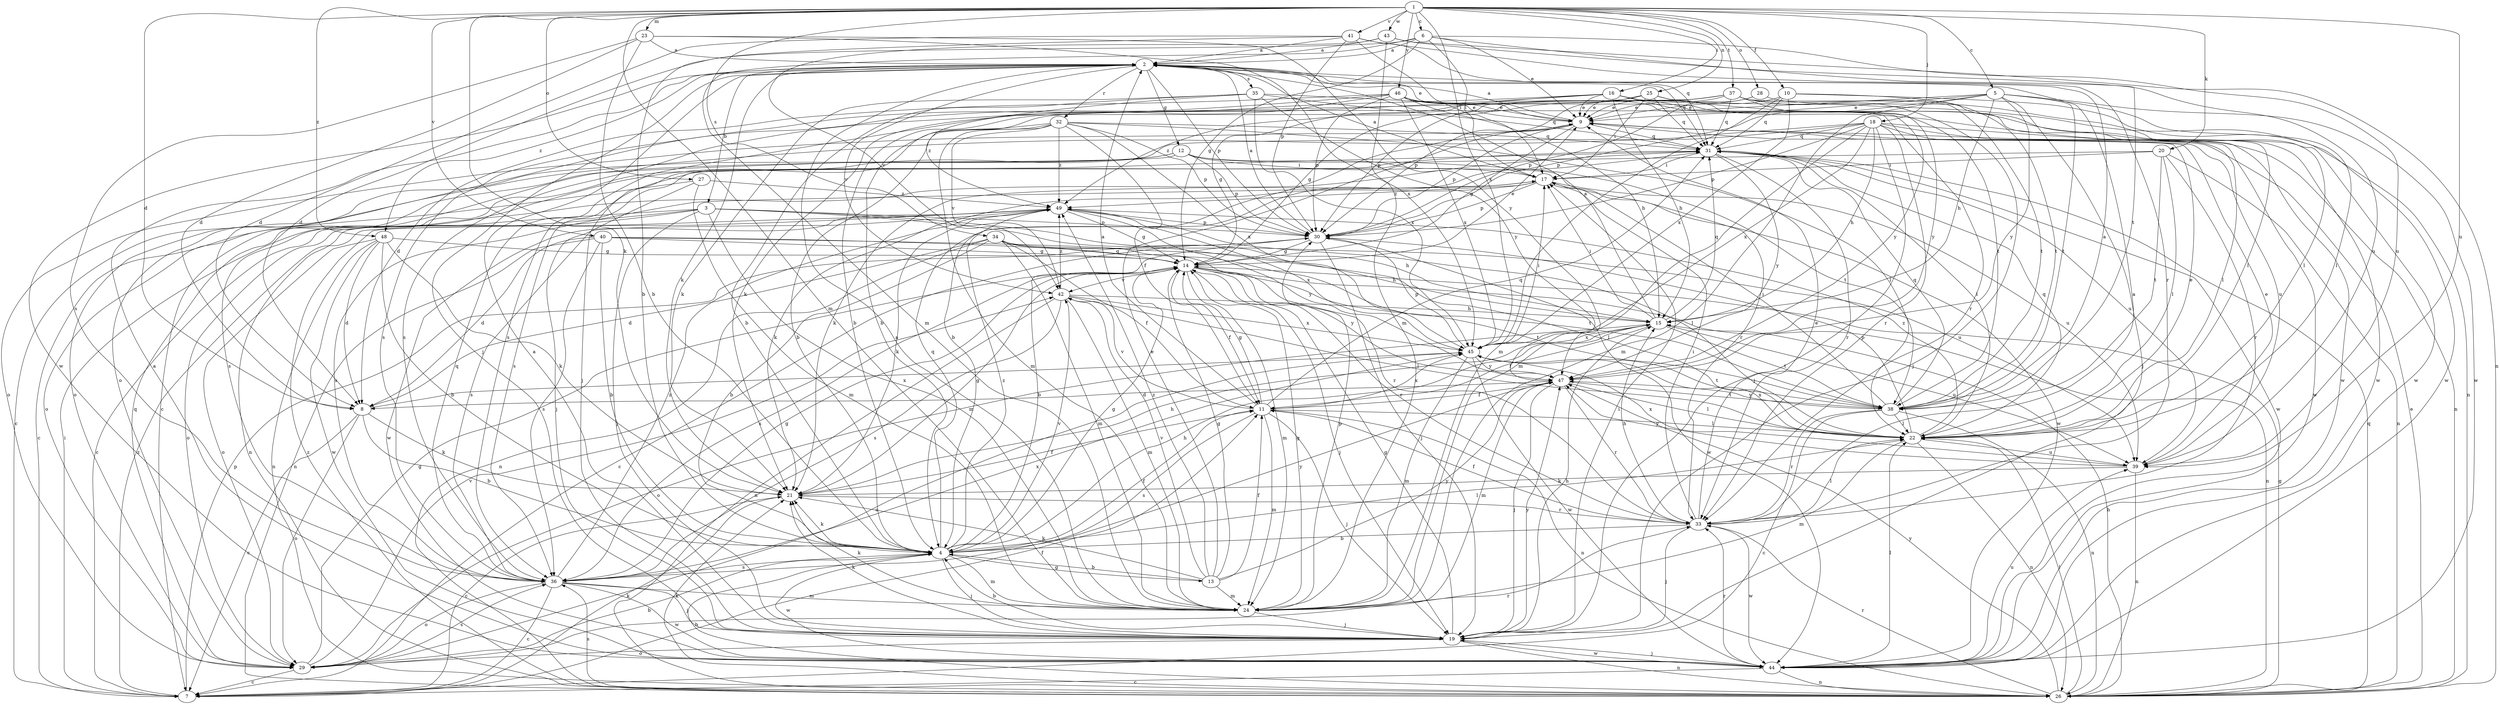 strict digraph  {
	6 -> 2 [label=a];
	9 -> 2 [label=a];
	11 -> 2 [label=a];
	15 -> 2 [label=a];
	17 -> 2 [label=a];
	19 -> 2 [label=a];
	23 -> 2 [label=a];
	24 -> 2 [label=a];
	30 -> 2 [label=a];
	33 -> 2 [label=a];
	38 -> 2 [label=a];
	41 -> 2 [label=a];
	43 -> 2 [label=a];
	44 -> 2 [label=a];
	2 -> 3 [label=b];
	5 -> 4 [label=b];
	8 -> 4 [label=b];
	9 -> 4 [label=b];
	13 -> 4 [label=b];
	16 -> 4 [label=b];
	19 -> 4 [label=b];
	23 -> 4 [label=b];
	26 -> 4 [label=b];
	29 -> 4 [label=b];
	30 -> 4 [label=b];
	32 -> 4 [label=b];
	33 -> 4 [label=b];
	34 -> 4 [label=b];
	35 -> 4 [label=b];
	40 -> 4 [label=b];
	41 -> 4 [label=b];
	48 -> 4 [label=b];
	1 -> 5 [label=c];
	1 -> 6 [label=c];
	3 -> 7 [label=c];
	8 -> 7 [label=c];
	12 -> 7 [label=c];
	18 -> 7 [label=c];
	21 -> 7 [label=c];
	27 -> 7 [label=c];
	29 -> 7 [label=c];
	30 -> 7 [label=c];
	36 -> 7 [label=c];
	38 -> 7 [label=c];
	44 -> 7 [label=c];
	1 -> 8 [label=d];
	6 -> 8 [label=d];
	23 -> 8 [label=d];
	34 -> 8 [label=d];
	40 -> 8 [label=d];
	41 -> 8 [label=d];
	46 -> 8 [label=d];
	47 -> 8 [label=d];
	48 -> 8 [label=d];
	2 -> 9 [label=e];
	5 -> 9 [label=e];
	6 -> 9 [label=e];
	10 -> 9 [label=e];
	13 -> 9 [label=e];
	14 -> 9 [label=e];
	16 -> 9 [label=e];
	22 -> 9 [label=e];
	25 -> 9 [label=e];
	26 -> 9 [label=e];
	28 -> 9 [label=e];
	33 -> 9 [label=e];
	35 -> 9 [label=e];
	37 -> 9 [label=e];
	39 -> 9 [label=e];
	46 -> 9 [label=e];
	1 -> 10 [label=f];
	4 -> 11 [label=f];
	7 -> 11 [label=f];
	13 -> 11 [label=f];
	14 -> 11 [label=f];
	15 -> 11 [label=f];
	21 -> 11 [label=f];
	32 -> 11 [label=f];
	33 -> 11 [label=f];
	34 -> 11 [label=f];
	47 -> 11 [label=f];
	2 -> 12 [label=g];
	4 -> 13 [label=g];
	4 -> 14 [label=g];
	6 -> 14 [label=g];
	9 -> 14 [label=g];
	11 -> 14 [label=g];
	13 -> 14 [label=g];
	16 -> 14 [label=g];
	19 -> 14 [label=g];
	21 -> 14 [label=g];
	24 -> 14 [label=g];
	25 -> 14 [label=g];
	26 -> 14 [label=g];
	29 -> 14 [label=g];
	30 -> 14 [label=g];
	34 -> 14 [label=g];
	36 -> 14 [label=g];
	40 -> 14 [label=g];
	48 -> 14 [label=g];
	49 -> 14 [label=g];
	3 -> 15 [label=h];
	4 -> 15 [label=h];
	5 -> 15 [label=h];
	16 -> 15 [label=h];
	18 -> 15 [label=h];
	19 -> 15 [label=h];
	21 -> 15 [label=h];
	26 -> 15 [label=h];
	33 -> 15 [label=h];
	34 -> 15 [label=h];
	42 -> 15 [label=h];
	46 -> 15 [label=h];
	1 -> 16 [label=i];
	6 -> 17 [label=i];
	7 -> 17 [label=i];
	12 -> 17 [label=i];
	15 -> 17 [label=i];
	19 -> 17 [label=i];
	20 -> 17 [label=i];
	25 -> 17 [label=i];
	31 -> 17 [label=i];
	33 -> 17 [label=i];
	38 -> 17 [label=i];
	41 -> 17 [label=i];
	45 -> 17 [label=i];
	1 -> 18 [label=j];
	2 -> 19 [label=j];
	3 -> 19 [label=j];
	4 -> 19 [label=j];
	5 -> 19 [label=j];
	11 -> 19 [label=j];
	14 -> 19 [label=j];
	18 -> 19 [label=j];
	24 -> 19 [label=j];
	27 -> 19 [label=j];
	30 -> 19 [label=j];
	32 -> 19 [label=j];
	33 -> 19 [label=j];
	36 -> 19 [label=j];
	37 -> 19 [label=j];
	44 -> 19 [label=j];
	47 -> 19 [label=j];
	1 -> 20 [label=k];
	1 -> 21 [label=k];
	2 -> 21 [label=k];
	4 -> 21 [label=k];
	7 -> 21 [label=k];
	8 -> 21 [label=k];
	13 -> 21 [label=k];
	17 -> 21 [label=k];
	19 -> 21 [label=k];
	24 -> 21 [label=k];
	26 -> 21 [label=k];
	31 -> 21 [label=k];
	35 -> 21 [label=k];
	39 -> 21 [label=k];
	46 -> 21 [label=k];
	48 -> 21 [label=k];
	49 -> 21 [label=k];
	4 -> 22 [label=l];
	5 -> 22 [label=l];
	11 -> 22 [label=l];
	18 -> 22 [label=l];
	20 -> 22 [label=l];
	26 -> 22 [label=l];
	28 -> 22 [label=l];
	31 -> 22 [label=l];
	32 -> 22 [label=l];
	33 -> 22 [label=l];
	34 -> 22 [label=l];
	37 -> 22 [label=l];
	38 -> 22 [label=l];
	42 -> 22 [label=l];
	44 -> 22 [label=l];
	47 -> 22 [label=l];
	49 -> 22 [label=l];
	1 -> 23 [label=m];
	1 -> 24 [label=m];
	3 -> 24 [label=m];
	4 -> 24 [label=m];
	5 -> 24 [label=m];
	6 -> 24 [label=m];
	10 -> 24 [label=m];
	11 -> 24 [label=m];
	13 -> 24 [label=m];
	14 -> 24 [label=m];
	18 -> 24 [label=m];
	22 -> 24 [label=m];
	27 -> 24 [label=m];
	32 -> 24 [label=m];
	34 -> 24 [label=m];
	36 -> 24 [label=m];
	42 -> 24 [label=m];
	43 -> 24 [label=m];
	45 -> 24 [label=m];
	47 -> 24 [label=m];
	1 -> 25 [label=n];
	3 -> 26 [label=n];
	11 -> 26 [label=n];
	14 -> 26 [label=n];
	18 -> 26 [label=n];
	19 -> 26 [label=n];
	20 -> 26 [label=n];
	22 -> 26 [label=n];
	25 -> 26 [label=n];
	34 -> 26 [label=n];
	38 -> 26 [label=n];
	39 -> 26 [label=n];
	40 -> 26 [label=n];
	42 -> 26 [label=n];
	43 -> 26 [label=n];
	44 -> 26 [label=n];
	48 -> 26 [label=n];
	1 -> 27 [label=o];
	1 -> 28 [label=o];
	3 -> 29 [label=o];
	8 -> 29 [label=o];
	9 -> 29 [label=o];
	12 -> 29 [label=o];
	15 -> 29 [label=o];
	18 -> 29 [label=o];
	19 -> 29 [label=o];
	36 -> 29 [label=o];
	37 -> 29 [label=o];
	45 -> 29 [label=o];
	48 -> 29 [label=o];
	2 -> 30 [label=p];
	3 -> 30 [label=p];
	5 -> 30 [label=p];
	7 -> 30 [label=p];
	9 -> 30 [label=p];
	12 -> 30 [label=p];
	17 -> 30 [label=p];
	18 -> 30 [label=p];
	22 -> 30 [label=p];
	24 -> 30 [label=p];
	25 -> 30 [label=p];
	28 -> 30 [label=p];
	32 -> 30 [label=p];
	37 -> 30 [label=p];
	41 -> 30 [label=p];
	45 -> 30 [label=p];
	46 -> 30 [label=p];
	49 -> 30 [label=p];
	2 -> 31 [label=q];
	4 -> 31 [label=q];
	9 -> 31 [label=q];
	10 -> 31 [label=q];
	11 -> 31 [label=q];
	15 -> 31 [label=q];
	18 -> 31 [label=q];
	22 -> 31 [label=q];
	25 -> 31 [label=q];
	26 -> 31 [label=q];
	29 -> 31 [label=q];
	32 -> 31 [label=q];
	35 -> 31 [label=q];
	36 -> 31 [label=q];
	37 -> 31 [label=q];
	38 -> 31 [label=q];
	41 -> 31 [label=q];
	2 -> 32 [label=r];
	12 -> 33 [label=r];
	14 -> 33 [label=r];
	18 -> 33 [label=r];
	20 -> 33 [label=r];
	21 -> 33 [label=r];
	26 -> 33 [label=r];
	29 -> 33 [label=r];
	31 -> 33 [label=r];
	38 -> 33 [label=r];
	40 -> 33 [label=r];
	41 -> 33 [label=r];
	44 -> 33 [label=r];
	46 -> 33 [label=r];
	47 -> 33 [label=r];
	1 -> 34 [label=s];
	2 -> 35 [label=s];
	4 -> 36 [label=s];
	11 -> 36 [label=s];
	12 -> 36 [label=s];
	14 -> 36 [label=s];
	16 -> 36 [label=s];
	17 -> 36 [label=s];
	20 -> 36 [label=s];
	23 -> 36 [label=s];
	26 -> 36 [label=s];
	29 -> 36 [label=s];
	37 -> 36 [label=s];
	40 -> 36 [label=s];
	42 -> 36 [label=s];
	46 -> 36 [label=s];
	49 -> 36 [label=s];
	1 -> 37 [label=t];
	5 -> 38 [label=t];
	6 -> 38 [label=t];
	10 -> 38 [label=t];
	12 -> 38 [label=t];
	14 -> 38 [label=t];
	15 -> 38 [label=t];
	16 -> 38 [label=t];
	20 -> 38 [label=t];
	37 -> 38 [label=t];
	40 -> 38 [label=t];
	45 -> 38 [label=t];
	47 -> 38 [label=t];
	1 -> 39 [label=u];
	3 -> 39 [label=u];
	6 -> 39 [label=u];
	9 -> 39 [label=u];
	15 -> 39 [label=u];
	17 -> 39 [label=u];
	22 -> 39 [label=u];
	31 -> 39 [label=u];
	43 -> 39 [label=u];
	44 -> 39 [label=u];
	1 -> 40 [label=v];
	1 -> 41 [label=v];
	2 -> 42 [label=v];
	4 -> 42 [label=v];
	11 -> 42 [label=v];
	13 -> 42 [label=v];
	14 -> 42 [label=v];
	29 -> 42 [label=v];
	32 -> 42 [label=v];
	43 -> 42 [label=v];
	1 -> 43 [label=w];
	2 -> 44 [label=w];
	4 -> 44 [label=w];
	5 -> 44 [label=w];
	10 -> 44 [label=w];
	16 -> 44 [label=w];
	17 -> 44 [label=w];
	18 -> 44 [label=w];
	19 -> 44 [label=w];
	25 -> 44 [label=w];
	30 -> 44 [label=w];
	31 -> 44 [label=w];
	33 -> 44 [label=w];
	36 -> 44 [label=w];
	45 -> 44 [label=w];
	46 -> 44 [label=w];
	48 -> 44 [label=w];
	49 -> 44 [label=w];
	1 -> 45 [label=x];
	8 -> 45 [label=x];
	10 -> 45 [label=x];
	11 -> 45 [label=x];
	15 -> 45 [label=x];
	18 -> 45 [label=x];
	22 -> 45 [label=x];
	23 -> 45 [label=x];
	32 -> 45 [label=x];
	35 -> 45 [label=x];
	36 -> 45 [label=x];
	39 -> 45 [label=x];
	42 -> 45 [label=x];
	46 -> 45 [label=x];
	49 -> 45 [label=x];
	1 -> 46 [label=y];
	4 -> 47 [label=y];
	5 -> 47 [label=y];
	13 -> 47 [label=y];
	14 -> 47 [label=y];
	16 -> 47 [label=y];
	19 -> 47 [label=y];
	23 -> 47 [label=y];
	26 -> 47 [label=y];
	31 -> 47 [label=y];
	35 -> 47 [label=y];
	37 -> 47 [label=y];
	38 -> 47 [label=y];
	39 -> 47 [label=y];
	45 -> 47 [label=y];
	49 -> 47 [label=y];
	1 -> 48 [label=z];
	2 -> 48 [label=z];
	4 -> 49 [label=z];
	7 -> 49 [label=z];
	13 -> 49 [label=z];
	17 -> 49 [label=z];
	22 -> 49 [label=z];
	26 -> 49 [label=z];
	27 -> 49 [label=z];
	32 -> 49 [label=z];
	35 -> 49 [label=z];
	36 -> 49 [label=z];
	37 -> 49 [label=z];
	42 -> 49 [label=z];
}

